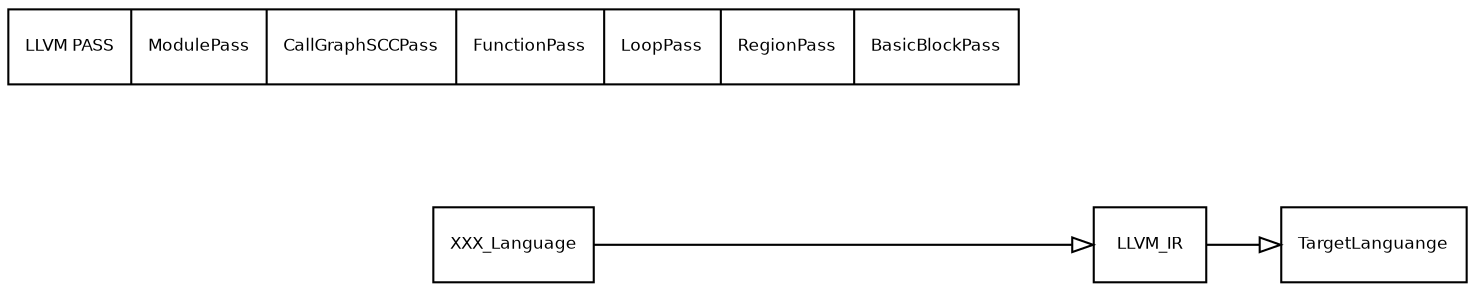 digraph llvm {
 nodesep=0.8;
 node [fontname="bitStream Vera Sans",fontsize=8,shape="record"]
 edge [fontsize=8,arrowhead="empty"]
 rankdir=LR;
 XXX_Language-> LLVM_IR->TargetLanguange;
 LLVM [
	label="{LLVM PASS  | \
	        ModulePass | \
			CallGraphSCCPass | \
			FunctionPass | \
			LoopPass | \
			RegionPass | \
			BasicBlockPass}" 
 ]
}
